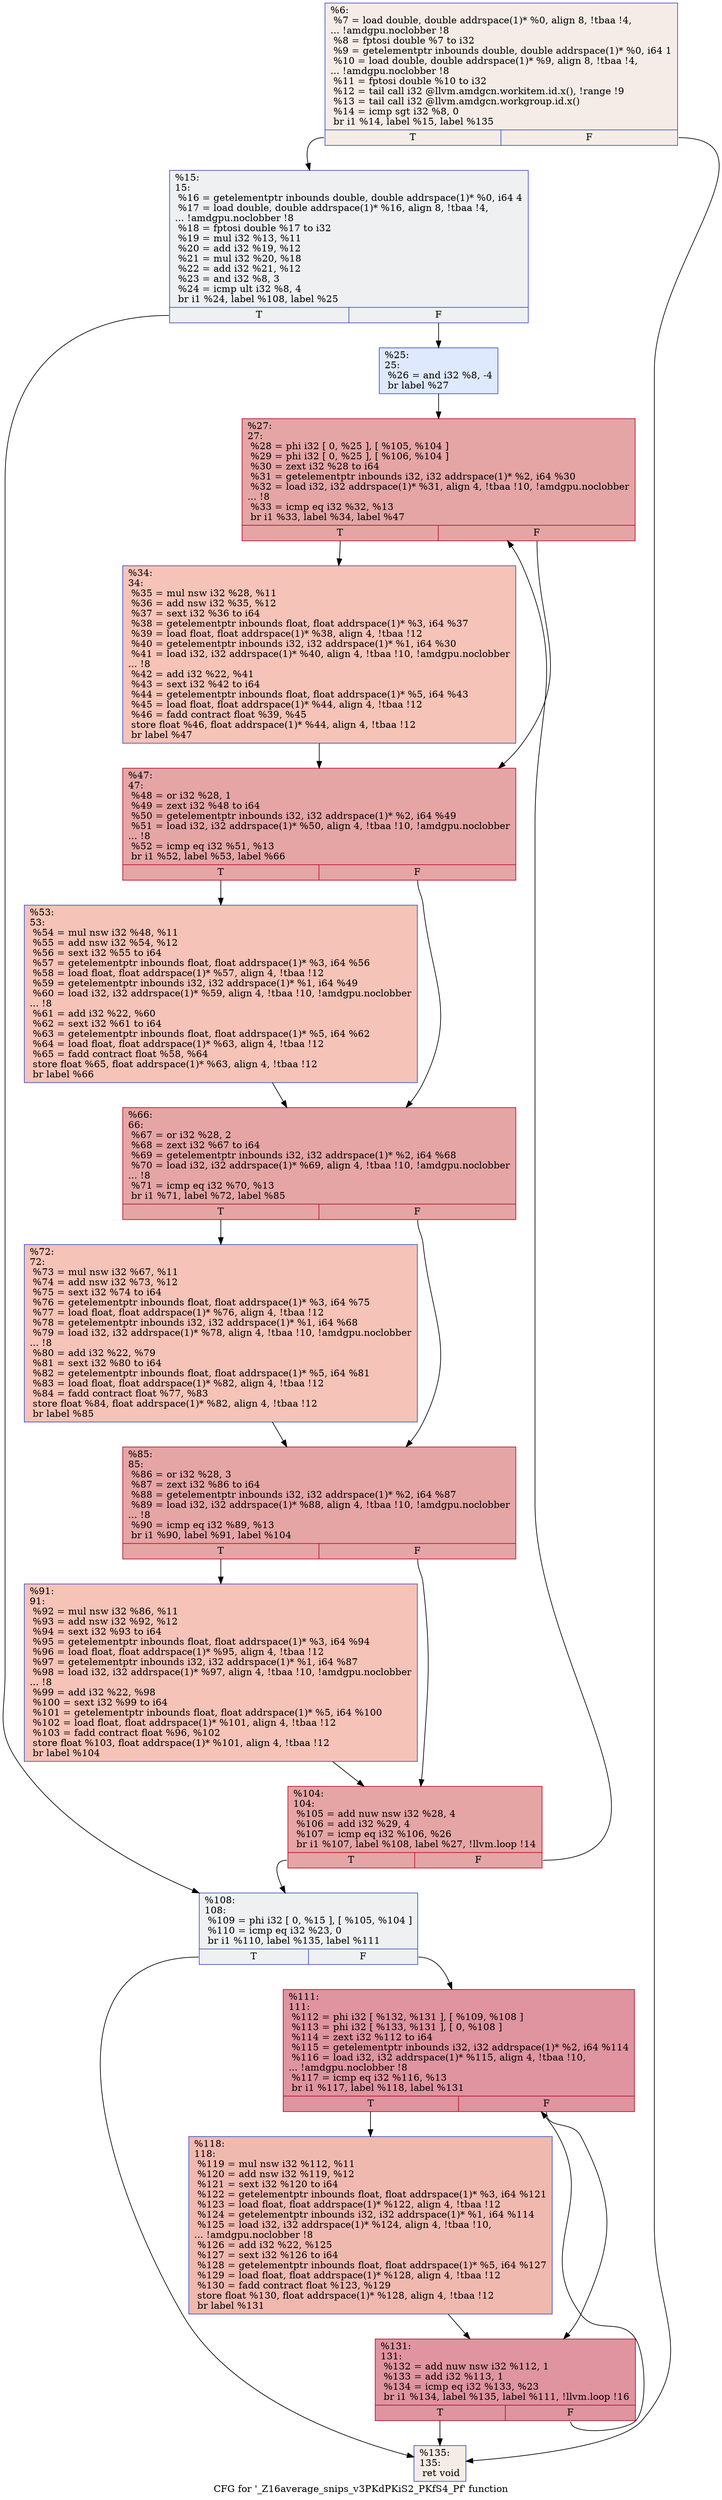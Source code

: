 digraph "CFG for '_Z16average_snips_v3PKdPKiS2_PKfS4_Pf' function" {
	label="CFG for '_Z16average_snips_v3PKdPKiS2_PKfS4_Pf' function";

	Node0x5a6da00 [shape=record,color="#3d50c3ff", style=filled, fillcolor="#ead5c970",label="{%6:\l  %7 = load double, double addrspace(1)* %0, align 8, !tbaa !4,\l... !amdgpu.noclobber !8\l  %8 = fptosi double %7 to i32\l  %9 = getelementptr inbounds double, double addrspace(1)* %0, i64 1\l  %10 = load double, double addrspace(1)* %9, align 8, !tbaa !4,\l... !amdgpu.noclobber !8\l  %11 = fptosi double %10 to i32\l  %12 = tail call i32 @llvm.amdgcn.workitem.id.x(), !range !9\l  %13 = tail call i32 @llvm.amdgcn.workgroup.id.x()\l  %14 = icmp sgt i32 %8, 0\l  br i1 %14, label %15, label %135\l|{<s0>T|<s1>F}}"];
	Node0x5a6da00:s0 -> Node0x5a70250;
	Node0x5a6da00:s1 -> Node0x5a702e0;
	Node0x5a70250 [shape=record,color="#3d50c3ff", style=filled, fillcolor="#d9dce170",label="{%15:\l15:                                               \l  %16 = getelementptr inbounds double, double addrspace(1)* %0, i64 4\l  %17 = load double, double addrspace(1)* %16, align 8, !tbaa !4,\l... !amdgpu.noclobber !8\l  %18 = fptosi double %17 to i32\l  %19 = mul i32 %13, %11\l  %20 = add i32 %19, %12\l  %21 = mul i32 %20, %18\l  %22 = add i32 %21, %12\l  %23 = and i32 %8, 3\l  %24 = icmp ult i32 %8, 4\l  br i1 %24, label %108, label %25\l|{<s0>T|<s1>F}}"];
	Node0x5a70250:s0 -> Node0x5a70a80;
	Node0x5a70250:s1 -> Node0x5a70b10;
	Node0x5a70b10 [shape=record,color="#3d50c3ff", style=filled, fillcolor="#b5cdfa70",label="{%25:\l25:                                               \l  %26 = and i32 %8, -4\l  br label %27\l}"];
	Node0x5a70b10 -> Node0x5a70ce0;
	Node0x5a70ce0 [shape=record,color="#b70d28ff", style=filled, fillcolor="#c5333470",label="{%27:\l27:                                               \l  %28 = phi i32 [ 0, %25 ], [ %105, %104 ]\l  %29 = phi i32 [ 0, %25 ], [ %106, %104 ]\l  %30 = zext i32 %28 to i64\l  %31 = getelementptr inbounds i32, i32 addrspace(1)* %2, i64 %30\l  %32 = load i32, i32 addrspace(1)* %31, align 4, !tbaa !10, !amdgpu.noclobber\l... !8\l  %33 = icmp eq i32 %32, %13\l  br i1 %33, label %34, label %47\l|{<s0>T|<s1>F}}"];
	Node0x5a70ce0:s0 -> Node0x5a70580;
	Node0x5a70ce0:s1 -> Node0x5a715b0;
	Node0x5a70580 [shape=record,color="#3d50c3ff", style=filled, fillcolor="#e8765c70",label="{%34:\l34:                                               \l  %35 = mul nsw i32 %28, %11\l  %36 = add nsw i32 %35, %12\l  %37 = sext i32 %36 to i64\l  %38 = getelementptr inbounds float, float addrspace(1)* %3, i64 %37\l  %39 = load float, float addrspace(1)* %38, align 4, !tbaa !12\l  %40 = getelementptr inbounds i32, i32 addrspace(1)* %1, i64 %30\l  %41 = load i32, i32 addrspace(1)* %40, align 4, !tbaa !10, !amdgpu.noclobber\l... !8\l  %42 = add i32 %22, %41\l  %43 = sext i32 %42 to i64\l  %44 = getelementptr inbounds float, float addrspace(1)* %5, i64 %43\l  %45 = load float, float addrspace(1)* %44, align 4, !tbaa !12\l  %46 = fadd contract float %39, %45\l  store float %46, float addrspace(1)* %44, align 4, !tbaa !12\l  br label %47\l}"];
	Node0x5a70580 -> Node0x5a715b0;
	Node0x5a715b0 [shape=record,color="#b70d28ff", style=filled, fillcolor="#c5333470",label="{%47:\l47:                                               \l  %48 = or i32 %28, 1\l  %49 = zext i32 %48 to i64\l  %50 = getelementptr inbounds i32, i32 addrspace(1)* %2, i64 %49\l  %51 = load i32, i32 addrspace(1)* %50, align 4, !tbaa !10, !amdgpu.noclobber\l... !8\l  %52 = icmp eq i32 %51, %13\l  br i1 %52, label %53, label %66\l|{<s0>T|<s1>F}}"];
	Node0x5a715b0:s0 -> Node0x5a72e40;
	Node0x5a715b0:s1 -> Node0x5a72ed0;
	Node0x5a72e40 [shape=record,color="#3d50c3ff", style=filled, fillcolor="#e8765c70",label="{%53:\l53:                                               \l  %54 = mul nsw i32 %48, %11\l  %55 = add nsw i32 %54, %12\l  %56 = sext i32 %55 to i64\l  %57 = getelementptr inbounds float, float addrspace(1)* %3, i64 %56\l  %58 = load float, float addrspace(1)* %57, align 4, !tbaa !12\l  %59 = getelementptr inbounds i32, i32 addrspace(1)* %1, i64 %49\l  %60 = load i32, i32 addrspace(1)* %59, align 4, !tbaa !10, !amdgpu.noclobber\l... !8\l  %61 = add i32 %22, %60\l  %62 = sext i32 %61 to i64\l  %63 = getelementptr inbounds float, float addrspace(1)* %5, i64 %62\l  %64 = load float, float addrspace(1)* %63, align 4, !tbaa !12\l  %65 = fadd contract float %58, %64\l  store float %65, float addrspace(1)* %63, align 4, !tbaa !12\l  br label %66\l}"];
	Node0x5a72e40 -> Node0x5a72ed0;
	Node0x5a72ed0 [shape=record,color="#b70d28ff", style=filled, fillcolor="#c5333470",label="{%66:\l66:                                               \l  %67 = or i32 %28, 2\l  %68 = zext i32 %67 to i64\l  %69 = getelementptr inbounds i32, i32 addrspace(1)* %2, i64 %68\l  %70 = load i32, i32 addrspace(1)* %69, align 4, !tbaa !10, !amdgpu.noclobber\l... !8\l  %71 = icmp eq i32 %70, %13\l  br i1 %71, label %72, label %85\l|{<s0>T|<s1>F}}"];
	Node0x5a72ed0:s0 -> Node0x5a73c40;
	Node0x5a72ed0:s1 -> Node0x5a73cd0;
	Node0x5a73c40 [shape=record,color="#3d50c3ff", style=filled, fillcolor="#e8765c70",label="{%72:\l72:                                               \l  %73 = mul nsw i32 %67, %11\l  %74 = add nsw i32 %73, %12\l  %75 = sext i32 %74 to i64\l  %76 = getelementptr inbounds float, float addrspace(1)* %3, i64 %75\l  %77 = load float, float addrspace(1)* %76, align 4, !tbaa !12\l  %78 = getelementptr inbounds i32, i32 addrspace(1)* %1, i64 %68\l  %79 = load i32, i32 addrspace(1)* %78, align 4, !tbaa !10, !amdgpu.noclobber\l... !8\l  %80 = add i32 %22, %79\l  %81 = sext i32 %80 to i64\l  %82 = getelementptr inbounds float, float addrspace(1)* %5, i64 %81\l  %83 = load float, float addrspace(1)* %82, align 4, !tbaa !12\l  %84 = fadd contract float %77, %83\l  store float %84, float addrspace(1)* %82, align 4, !tbaa !12\l  br label %85\l}"];
	Node0x5a73c40 -> Node0x5a73cd0;
	Node0x5a73cd0 [shape=record,color="#b70d28ff", style=filled, fillcolor="#c5333470",label="{%85:\l85:                                               \l  %86 = or i32 %28, 3\l  %87 = zext i32 %86 to i64\l  %88 = getelementptr inbounds i32, i32 addrspace(1)* %2, i64 %87\l  %89 = load i32, i32 addrspace(1)* %88, align 4, !tbaa !10, !amdgpu.noclobber\l... !8\l  %90 = icmp eq i32 %89, %13\l  br i1 %90, label %91, label %104\l|{<s0>T|<s1>F}}"];
	Node0x5a73cd0:s0 -> Node0x5a74800;
	Node0x5a73cd0:s1 -> Node0x5a70dd0;
	Node0x5a74800 [shape=record,color="#3d50c3ff", style=filled, fillcolor="#e8765c70",label="{%91:\l91:                                               \l  %92 = mul nsw i32 %86, %11\l  %93 = add nsw i32 %92, %12\l  %94 = sext i32 %93 to i64\l  %95 = getelementptr inbounds float, float addrspace(1)* %3, i64 %94\l  %96 = load float, float addrspace(1)* %95, align 4, !tbaa !12\l  %97 = getelementptr inbounds i32, i32 addrspace(1)* %1, i64 %87\l  %98 = load i32, i32 addrspace(1)* %97, align 4, !tbaa !10, !amdgpu.noclobber\l... !8\l  %99 = add i32 %22, %98\l  %100 = sext i32 %99 to i64\l  %101 = getelementptr inbounds float, float addrspace(1)* %5, i64 %100\l  %102 = load float, float addrspace(1)* %101, align 4, !tbaa !12\l  %103 = fadd contract float %96, %102\l  store float %103, float addrspace(1)* %101, align 4, !tbaa !12\l  br label %104\l}"];
	Node0x5a74800 -> Node0x5a70dd0;
	Node0x5a70dd0 [shape=record,color="#b70d28ff", style=filled, fillcolor="#c5333470",label="{%104:\l104:                                              \l  %105 = add nuw nsw i32 %28, 4\l  %106 = add i32 %29, 4\l  %107 = icmp eq i32 %106, %26\l  br i1 %107, label %108, label %27, !llvm.loop !14\l|{<s0>T|<s1>F}}"];
	Node0x5a70dd0:s0 -> Node0x5a70a80;
	Node0x5a70dd0:s1 -> Node0x5a70ce0;
	Node0x5a70a80 [shape=record,color="#3d50c3ff", style=filled, fillcolor="#d9dce170",label="{%108:\l108:                                              \l  %109 = phi i32 [ 0, %15 ], [ %105, %104 ]\l  %110 = icmp eq i32 %23, 0\l  br i1 %110, label %135, label %111\l|{<s0>T|<s1>F}}"];
	Node0x5a70a80:s0 -> Node0x5a702e0;
	Node0x5a70a80:s1 -> Node0x5a754b0;
	Node0x5a754b0 [shape=record,color="#b70d28ff", style=filled, fillcolor="#b70d2870",label="{%111:\l111:                                              \l  %112 = phi i32 [ %132, %131 ], [ %109, %108 ]\l  %113 = phi i32 [ %133, %131 ], [ 0, %108 ]\l  %114 = zext i32 %112 to i64\l  %115 = getelementptr inbounds i32, i32 addrspace(1)* %2, i64 %114\l  %116 = load i32, i32 addrspace(1)* %115, align 4, !tbaa !10,\l... !amdgpu.noclobber !8\l  %117 = icmp eq i32 %116, %13\l  br i1 %117, label %118, label %131\l|{<s0>T|<s1>F}}"];
	Node0x5a754b0:s0 -> Node0x5a75a30;
	Node0x5a754b0:s1 -> Node0x5a755b0;
	Node0x5a75a30 [shape=record,color="#3d50c3ff", style=filled, fillcolor="#de614d70",label="{%118:\l118:                                              \l  %119 = mul nsw i32 %112, %11\l  %120 = add nsw i32 %119, %12\l  %121 = sext i32 %120 to i64\l  %122 = getelementptr inbounds float, float addrspace(1)* %3, i64 %121\l  %123 = load float, float addrspace(1)* %122, align 4, !tbaa !12\l  %124 = getelementptr inbounds i32, i32 addrspace(1)* %1, i64 %114\l  %125 = load i32, i32 addrspace(1)* %124, align 4, !tbaa !10,\l... !amdgpu.noclobber !8\l  %126 = add i32 %22, %125\l  %127 = sext i32 %126 to i64\l  %128 = getelementptr inbounds float, float addrspace(1)* %5, i64 %127\l  %129 = load float, float addrspace(1)* %128, align 4, !tbaa !12\l  %130 = fadd contract float %123, %129\l  store float %130, float addrspace(1)* %128, align 4, !tbaa !12\l  br label %131\l}"];
	Node0x5a75a30 -> Node0x5a755b0;
	Node0x5a755b0 [shape=record,color="#b70d28ff", style=filled, fillcolor="#b70d2870",label="{%131:\l131:                                              \l  %132 = add nuw nsw i32 %112, 1\l  %133 = add i32 %113, 1\l  %134 = icmp eq i32 %133, %23\l  br i1 %134, label %135, label %111, !llvm.loop !16\l|{<s0>T|<s1>F}}"];
	Node0x5a755b0:s0 -> Node0x5a702e0;
	Node0x5a755b0:s1 -> Node0x5a754b0;
	Node0x5a702e0 [shape=record,color="#3d50c3ff", style=filled, fillcolor="#ead5c970",label="{%135:\l135:                                              \l  ret void\l}"];
}
